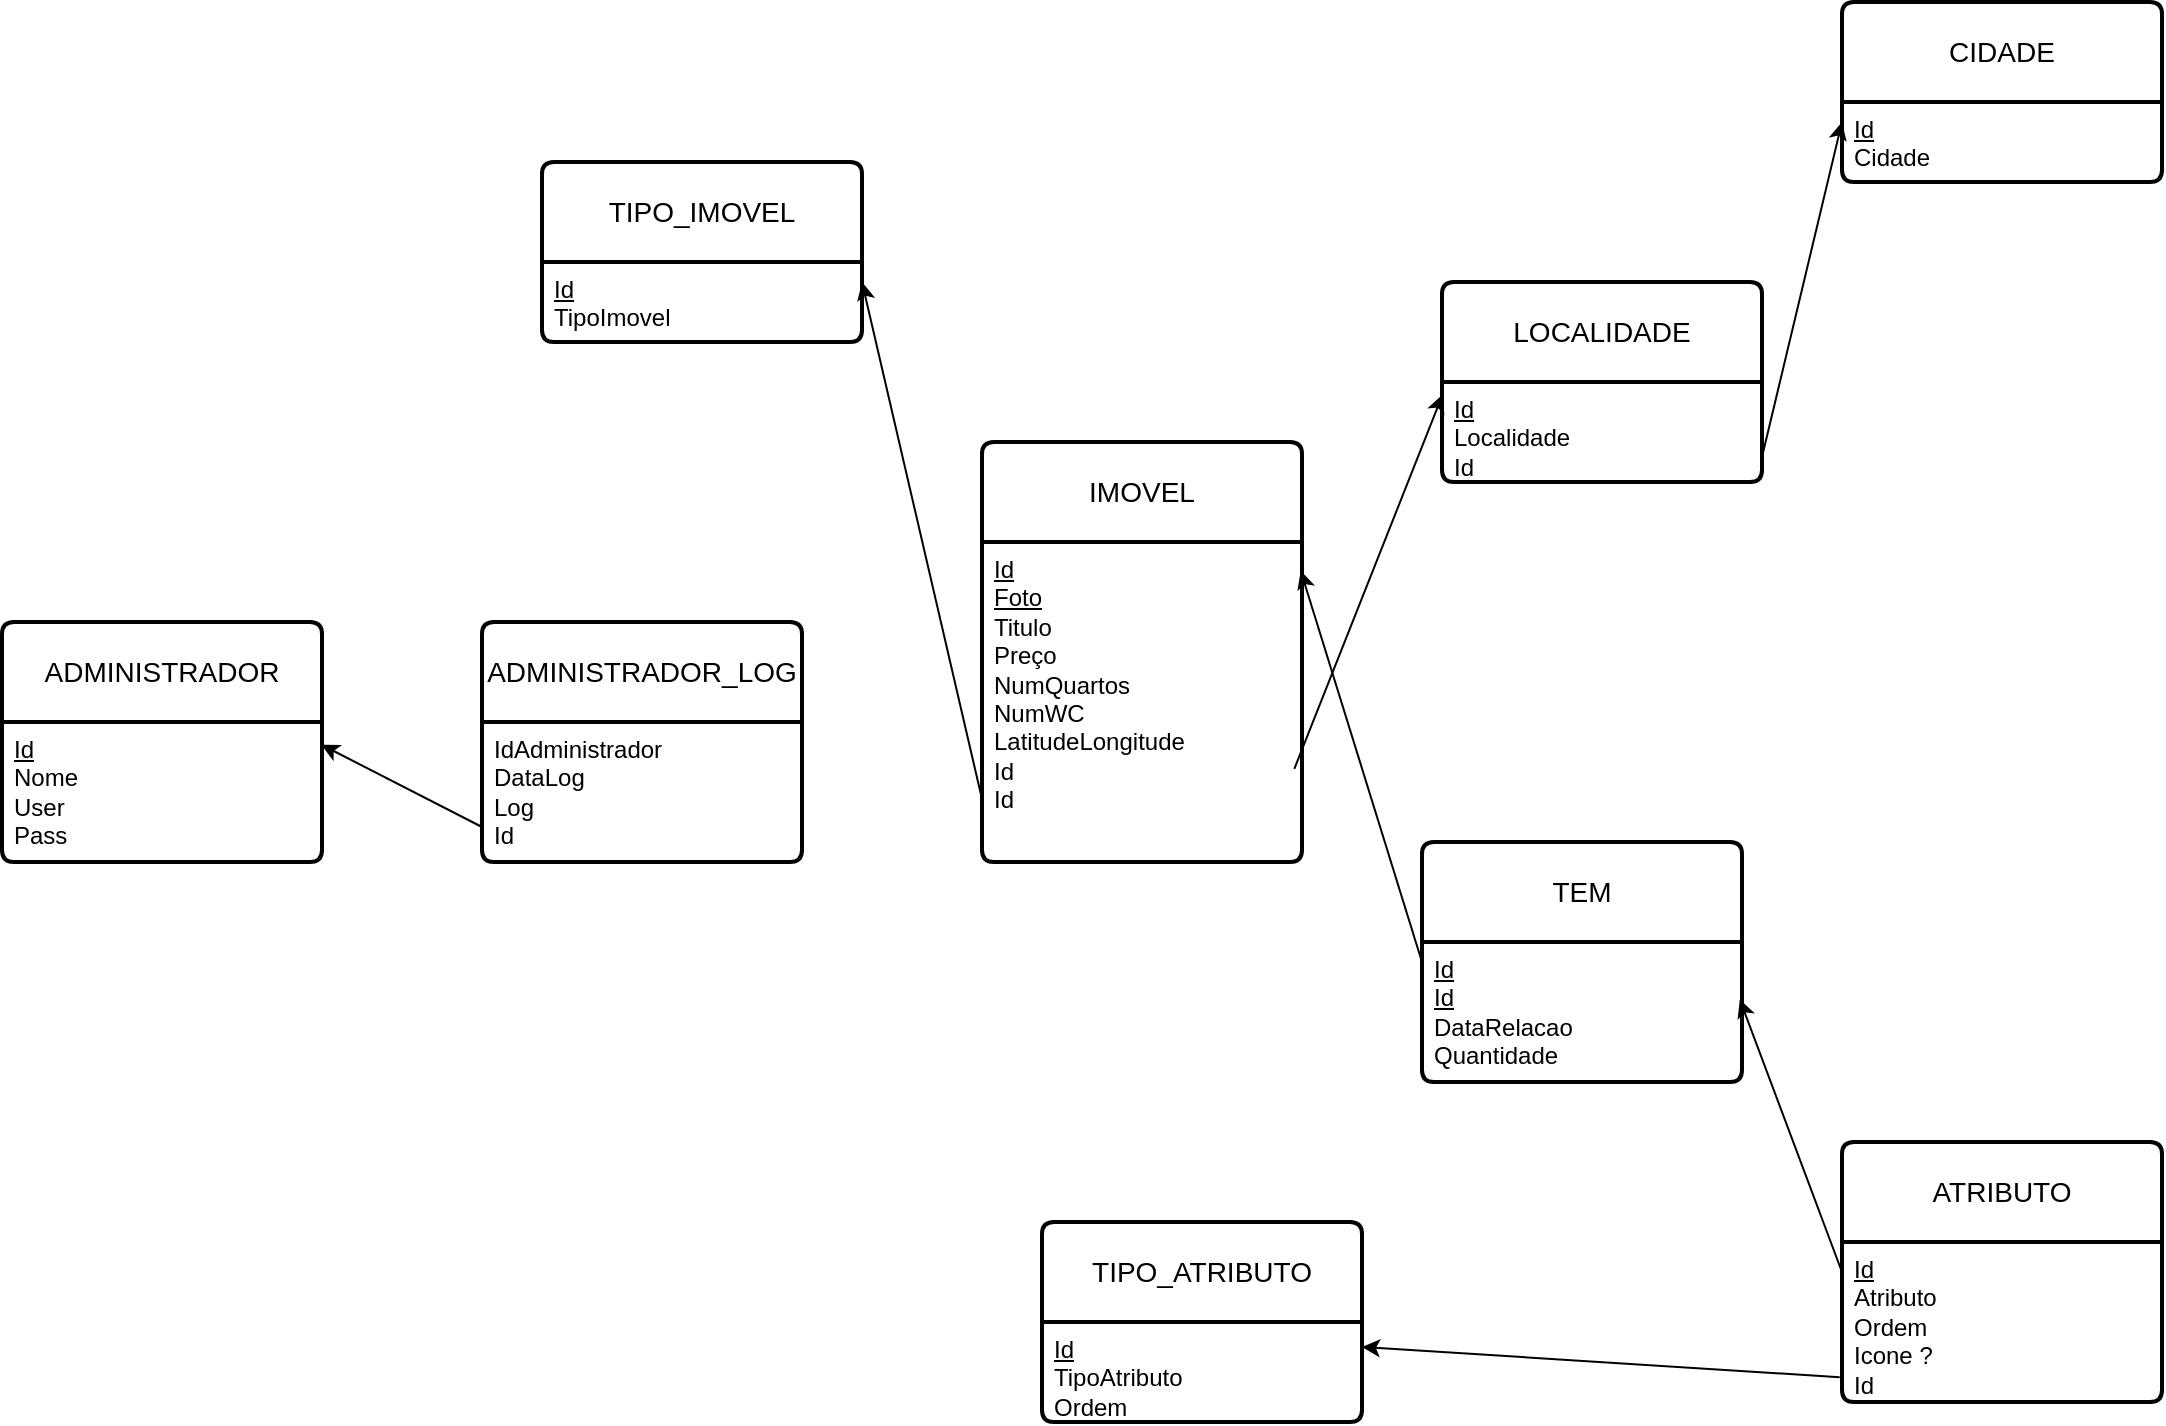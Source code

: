 <mxfile version="28.2.7">
  <diagram name="Página-1" id="3JuTgJGZ8qk_Prqm61UE">
    <mxGraphModel dx="1248" dy="795" grid="1" gridSize="10" guides="1" tooltips="1" connect="1" arrows="1" fold="1" page="1" pageScale="1" pageWidth="827" pageHeight="1169" math="0" shadow="0">
      <root>
        <mxCell id="0" />
        <mxCell id="1" parent="0" />
        <mxCell id="kZ7_r7lV-dHYlGcdujMQ-1" value="ADMINISTRADOR_LOG" style="swimlane;childLayout=stackLayout;horizontal=1;startSize=50;horizontalStack=0;rounded=1;fontSize=14;fontStyle=0;strokeWidth=2;resizeParent=0;resizeLast=1;shadow=0;dashed=0;align=center;arcSize=4;whiteSpace=wrap;html=1;" vertex="1" parent="1">
          <mxGeometry x="260" y="360" width="160" height="120" as="geometry" />
        </mxCell>
        <mxCell id="kZ7_r7lV-dHYlGcdujMQ-2" value="IdAdministrador&lt;div&gt;DataLog&lt;/div&gt;&lt;div&gt;Log&lt;/div&gt;&lt;div&gt;Id&lt;/div&gt;" style="align=left;strokeColor=none;fillColor=none;spacingLeft=4;spacingRight=4;fontSize=12;verticalAlign=top;resizable=0;rotatable=0;part=1;html=1;whiteSpace=wrap;" vertex="1" parent="kZ7_r7lV-dHYlGcdujMQ-1">
          <mxGeometry y="50" width="160" height="70" as="geometry" />
        </mxCell>
        <mxCell id="kZ7_r7lV-dHYlGcdujMQ-3" value="IMOVEL" style="swimlane;childLayout=stackLayout;horizontal=1;startSize=50;horizontalStack=0;rounded=1;fontSize=14;fontStyle=0;strokeWidth=2;resizeParent=0;resizeLast=1;shadow=0;align=center;arcSize=4;whiteSpace=wrap;html=1;" vertex="1" parent="1">
          <mxGeometry x="510" y="270" width="160" height="210" as="geometry" />
        </mxCell>
        <mxCell id="kZ7_r7lV-dHYlGcdujMQ-4" value="&lt;u&gt;Id&lt;/u&gt;&lt;div&gt;&lt;u&gt;Foto&lt;br&gt;&lt;/u&gt;&lt;div&gt;Titulo&lt;/div&gt;&lt;div&gt;Preço&lt;/div&gt;&lt;div&gt;NumQuartos&lt;/div&gt;&lt;div&gt;NumWC&lt;/div&gt;&lt;div&gt;LatitudeLongitude&lt;/div&gt;&lt;/div&gt;&lt;div&gt;Id&lt;/div&gt;&lt;div&gt;Id&lt;/div&gt;" style="align=left;strokeColor=none;fillColor=none;spacingLeft=4;spacingRight=4;fontSize=12;verticalAlign=top;resizable=0;rotatable=0;part=1;html=1;whiteSpace=wrap;" vertex="1" parent="kZ7_r7lV-dHYlGcdujMQ-3">
          <mxGeometry y="50" width="160" height="160" as="geometry" />
        </mxCell>
        <mxCell id="kZ7_r7lV-dHYlGcdujMQ-5" value="LOCALIDADE" style="swimlane;childLayout=stackLayout;horizontal=1;startSize=50;horizontalStack=0;rounded=1;fontSize=14;fontStyle=0;strokeWidth=2;resizeParent=0;resizeLast=1;shadow=0;dashed=0;align=center;arcSize=4;whiteSpace=wrap;html=1;" vertex="1" parent="1">
          <mxGeometry x="740" y="190" width="160" height="100" as="geometry" />
        </mxCell>
        <mxCell id="kZ7_r7lV-dHYlGcdujMQ-6" value="&lt;u&gt;Id&lt;/u&gt;&lt;div&gt;Localidade&lt;/div&gt;&lt;div&gt;Id&lt;/div&gt;" style="align=left;strokeColor=none;fillColor=none;spacingLeft=4;spacingRight=4;fontSize=12;verticalAlign=top;resizable=0;rotatable=0;part=1;html=1;whiteSpace=wrap;" vertex="1" parent="kZ7_r7lV-dHYlGcdujMQ-5">
          <mxGeometry y="50" width="160" height="50" as="geometry" />
        </mxCell>
        <mxCell id="kZ7_r7lV-dHYlGcdujMQ-7" value="TIPO_ATRIBUTO" style="swimlane;childLayout=stackLayout;horizontal=1;startSize=50;horizontalStack=0;rounded=1;fontSize=14;fontStyle=0;strokeWidth=2;resizeParent=0;resizeLast=1;shadow=0;dashed=0;align=center;arcSize=4;whiteSpace=wrap;html=1;" vertex="1" parent="1">
          <mxGeometry x="540" y="660" width="160" height="100" as="geometry" />
        </mxCell>
        <mxCell id="kZ7_r7lV-dHYlGcdujMQ-8" value="&lt;u&gt;Id&lt;/u&gt;&lt;div&gt;TipoAtributo&lt;/div&gt;&lt;div&gt;Ordem&lt;/div&gt;" style="align=left;strokeColor=none;fillColor=none;spacingLeft=4;spacingRight=4;fontSize=12;verticalAlign=top;resizable=0;rotatable=0;part=1;html=1;whiteSpace=wrap;" vertex="1" parent="kZ7_r7lV-dHYlGcdujMQ-7">
          <mxGeometry y="50" width="160" height="50" as="geometry" />
        </mxCell>
        <mxCell id="kZ7_r7lV-dHYlGcdujMQ-9" value="TIPO_IMOVEL" style="swimlane;childLayout=stackLayout;horizontal=1;startSize=50;horizontalStack=0;rounded=1;fontSize=14;fontStyle=0;strokeWidth=2;resizeParent=0;resizeLast=1;shadow=0;dashed=0;align=center;arcSize=4;whiteSpace=wrap;html=1;" vertex="1" parent="1">
          <mxGeometry x="290" y="130" width="160" height="90" as="geometry" />
        </mxCell>
        <mxCell id="kZ7_r7lV-dHYlGcdujMQ-10" value="&lt;u&gt;Id&lt;/u&gt;&lt;div&gt;TipoImovel&lt;/div&gt;" style="align=left;strokeColor=none;fillColor=none;spacingLeft=4;spacingRight=4;fontSize=12;verticalAlign=top;resizable=0;rotatable=0;part=1;html=1;whiteSpace=wrap;" vertex="1" parent="kZ7_r7lV-dHYlGcdujMQ-9">
          <mxGeometry y="50" width="160" height="40" as="geometry" />
        </mxCell>
        <mxCell id="kZ7_r7lV-dHYlGcdujMQ-11" value="CIDADE" style="swimlane;childLayout=stackLayout;horizontal=1;startSize=50;horizontalStack=0;rounded=1;fontSize=14;fontStyle=0;strokeWidth=2;resizeParent=0;resizeLast=1;shadow=0;dashed=0;align=center;arcSize=4;whiteSpace=wrap;html=1;" vertex="1" parent="1">
          <mxGeometry x="940" y="50" width="160" height="90" as="geometry" />
        </mxCell>
        <mxCell id="kZ7_r7lV-dHYlGcdujMQ-12" value="&lt;u&gt;Id&lt;/u&gt;&lt;div&gt;Cidade&lt;/div&gt;" style="align=left;strokeColor=none;fillColor=none;spacingLeft=4;spacingRight=4;fontSize=12;verticalAlign=top;resizable=0;rotatable=0;part=1;html=1;whiteSpace=wrap;" vertex="1" parent="kZ7_r7lV-dHYlGcdujMQ-11">
          <mxGeometry y="50" width="160" height="40" as="geometry" />
        </mxCell>
        <mxCell id="kZ7_r7lV-dHYlGcdujMQ-13" value="ATRIBUTO" style="swimlane;childLayout=stackLayout;horizontal=1;startSize=50;horizontalStack=0;rounded=1;fontSize=14;fontStyle=0;strokeWidth=2;resizeParent=0;resizeLast=1;shadow=0;dashed=0;align=center;arcSize=4;whiteSpace=wrap;html=1;" vertex="1" parent="1">
          <mxGeometry x="940" y="620" width="160" height="130" as="geometry" />
        </mxCell>
        <mxCell id="kZ7_r7lV-dHYlGcdujMQ-14" value="&lt;u&gt;Id&lt;/u&gt;&lt;div&gt;Atributo&lt;/div&gt;&lt;div&gt;Ordem&lt;/div&gt;&lt;div&gt;Icone ?&lt;/div&gt;&lt;div&gt;Id&lt;/div&gt;" style="align=left;strokeColor=none;fillColor=none;spacingLeft=4;spacingRight=4;fontSize=12;verticalAlign=top;resizable=0;rotatable=0;part=1;html=1;whiteSpace=wrap;" vertex="1" parent="kZ7_r7lV-dHYlGcdujMQ-13">
          <mxGeometry y="50" width="160" height="80" as="geometry" />
        </mxCell>
        <mxCell id="kZ7_r7lV-dHYlGcdujMQ-19" value="ADMINISTRADOR" style="swimlane;childLayout=stackLayout;horizontal=1;startSize=50;horizontalStack=0;rounded=1;fontSize=14;fontStyle=0;strokeWidth=2;resizeParent=0;resizeLast=1;shadow=0;dashed=0;align=center;arcSize=4;whiteSpace=wrap;html=1;" vertex="1" parent="1">
          <mxGeometry x="20" y="360" width="160" height="120" as="geometry" />
        </mxCell>
        <mxCell id="kZ7_r7lV-dHYlGcdujMQ-20" value="&lt;u&gt;Id&lt;/u&gt;&lt;div&gt;Nome&lt;/div&gt;&lt;div&gt;User&lt;/div&gt;&lt;div&gt;Pass&lt;/div&gt;" style="align=left;strokeColor=none;fillColor=none;spacingLeft=4;spacingRight=4;fontSize=12;verticalAlign=top;resizable=0;rotatable=0;part=1;html=1;whiteSpace=wrap;" vertex="1" parent="kZ7_r7lV-dHYlGcdujMQ-19">
          <mxGeometry y="50" width="160" height="70" as="geometry" />
        </mxCell>
        <mxCell id="kZ7_r7lV-dHYlGcdujMQ-21" value="" style="endArrow=classic;html=1;rounded=0;entryX=0;entryY=0.25;entryDx=0;entryDy=0;exitX=1;exitY=0.75;exitDx=0;exitDy=0;" edge="1" parent="1" source="kZ7_r7lV-dHYlGcdujMQ-6" target="kZ7_r7lV-dHYlGcdujMQ-12">
          <mxGeometry width="50" height="50" relative="1" as="geometry">
            <mxPoint x="760" y="480" as="sourcePoint" />
            <mxPoint x="810" y="430" as="targetPoint" />
          </mxGeometry>
        </mxCell>
        <mxCell id="kZ7_r7lV-dHYlGcdujMQ-22" value="" style="endArrow=classic;html=1;rounded=0;entryX=0.002;entryY=0.126;entryDx=0;entryDy=0;entryPerimeter=0;exitX=0.976;exitY=0.709;exitDx=0;exitDy=0;exitPerimeter=0;" edge="1" parent="1" source="kZ7_r7lV-dHYlGcdujMQ-4" target="kZ7_r7lV-dHYlGcdujMQ-6">
          <mxGeometry width="50" height="50" relative="1" as="geometry">
            <mxPoint x="740" y="250" as="sourcePoint" />
            <mxPoint x="750" y="410" as="targetPoint" />
          </mxGeometry>
        </mxCell>
        <mxCell id="kZ7_r7lV-dHYlGcdujMQ-23" value="" style="endArrow=classic;html=1;rounded=0;entryX=1;entryY=0.25;entryDx=0;entryDy=0;exitX=0.002;exitY=0.812;exitDx=0;exitDy=0;exitPerimeter=0;" edge="1" parent="1" source="kZ7_r7lV-dHYlGcdujMQ-4" target="kZ7_r7lV-dHYlGcdujMQ-10">
          <mxGeometry width="50" height="50" relative="1" as="geometry">
            <mxPoint x="700" y="290" as="sourcePoint" />
            <mxPoint x="750" y="240" as="targetPoint" />
          </mxGeometry>
        </mxCell>
        <mxCell id="kZ7_r7lV-dHYlGcdujMQ-24" value="" style="endArrow=classic;html=1;rounded=0;entryX=0.998;entryY=0.162;entryDx=0;entryDy=0;entryPerimeter=0;exitX=0;exitY=0.75;exitDx=0;exitDy=0;" edge="1" parent="1" source="kZ7_r7lV-dHYlGcdujMQ-2" target="kZ7_r7lV-dHYlGcdujMQ-20">
          <mxGeometry width="50" height="50" relative="1" as="geometry">
            <mxPoint x="120" y="450" as="sourcePoint" />
            <mxPoint x="170" y="400" as="targetPoint" />
          </mxGeometry>
        </mxCell>
        <mxCell id="kZ7_r7lV-dHYlGcdujMQ-27" value="TEM" style="swimlane;childLayout=stackLayout;horizontal=1;startSize=50;horizontalStack=0;rounded=1;fontSize=14;fontStyle=0;strokeWidth=2;resizeParent=0;resizeLast=1;shadow=0;dashed=0;align=center;arcSize=4;whiteSpace=wrap;html=1;" vertex="1" parent="1">
          <mxGeometry x="730" y="470" width="160" height="120" as="geometry" />
        </mxCell>
        <mxCell id="kZ7_r7lV-dHYlGcdujMQ-28" value="&lt;u&gt;Id&lt;/u&gt;&lt;div&gt;&lt;u&gt;Id&lt;/u&gt;&lt;/div&gt;&lt;div&gt;DataRelacao&lt;/div&gt;&lt;div&gt;Quantidade&lt;/div&gt;" style="align=left;strokeColor=none;fillColor=none;spacingLeft=4;spacingRight=4;fontSize=12;verticalAlign=top;resizable=0;rotatable=0;part=1;html=1;whiteSpace=wrap;" vertex="1" parent="kZ7_r7lV-dHYlGcdujMQ-27">
          <mxGeometry y="50" width="160" height="70" as="geometry" />
        </mxCell>
        <mxCell id="kZ7_r7lV-dHYlGcdujMQ-29" value="" style="endArrow=classic;html=1;rounded=0;entryX=0.996;entryY=0.09;entryDx=0;entryDy=0;entryPerimeter=0;exitX=0;exitY=0.5;exitDx=0;exitDy=0;" edge="1" parent="1" source="kZ7_r7lV-dHYlGcdujMQ-27" target="kZ7_r7lV-dHYlGcdujMQ-4">
          <mxGeometry width="50" height="50" relative="1" as="geometry">
            <mxPoint x="720" y="380" as="sourcePoint" />
            <mxPoint x="770" y="330" as="targetPoint" />
          </mxGeometry>
        </mxCell>
        <mxCell id="kZ7_r7lV-dHYlGcdujMQ-30" value="" style="endArrow=classic;html=1;rounded=0;entryX=0.993;entryY=0.41;entryDx=0;entryDy=0;entryPerimeter=0;exitX=0;exitY=0.5;exitDx=0;exitDy=0;" edge="1" parent="1" source="kZ7_r7lV-dHYlGcdujMQ-13" target="kZ7_r7lV-dHYlGcdujMQ-28">
          <mxGeometry width="50" height="50" relative="1" as="geometry">
            <mxPoint x="720" y="380" as="sourcePoint" />
            <mxPoint x="770" y="330" as="targetPoint" />
          </mxGeometry>
        </mxCell>
        <mxCell id="kZ7_r7lV-dHYlGcdujMQ-31" value="" style="endArrow=classic;html=1;rounded=0;exitX=-0.007;exitY=0.845;exitDx=0;exitDy=0;exitPerimeter=0;entryX=1;entryY=0.25;entryDx=0;entryDy=0;" edge="1" parent="1" source="kZ7_r7lV-dHYlGcdujMQ-14" target="kZ7_r7lV-dHYlGcdujMQ-8">
          <mxGeometry width="50" height="50" relative="1" as="geometry">
            <mxPoint x="720" y="600" as="sourcePoint" />
            <mxPoint x="770" y="550" as="targetPoint" />
          </mxGeometry>
        </mxCell>
      </root>
    </mxGraphModel>
  </diagram>
</mxfile>
